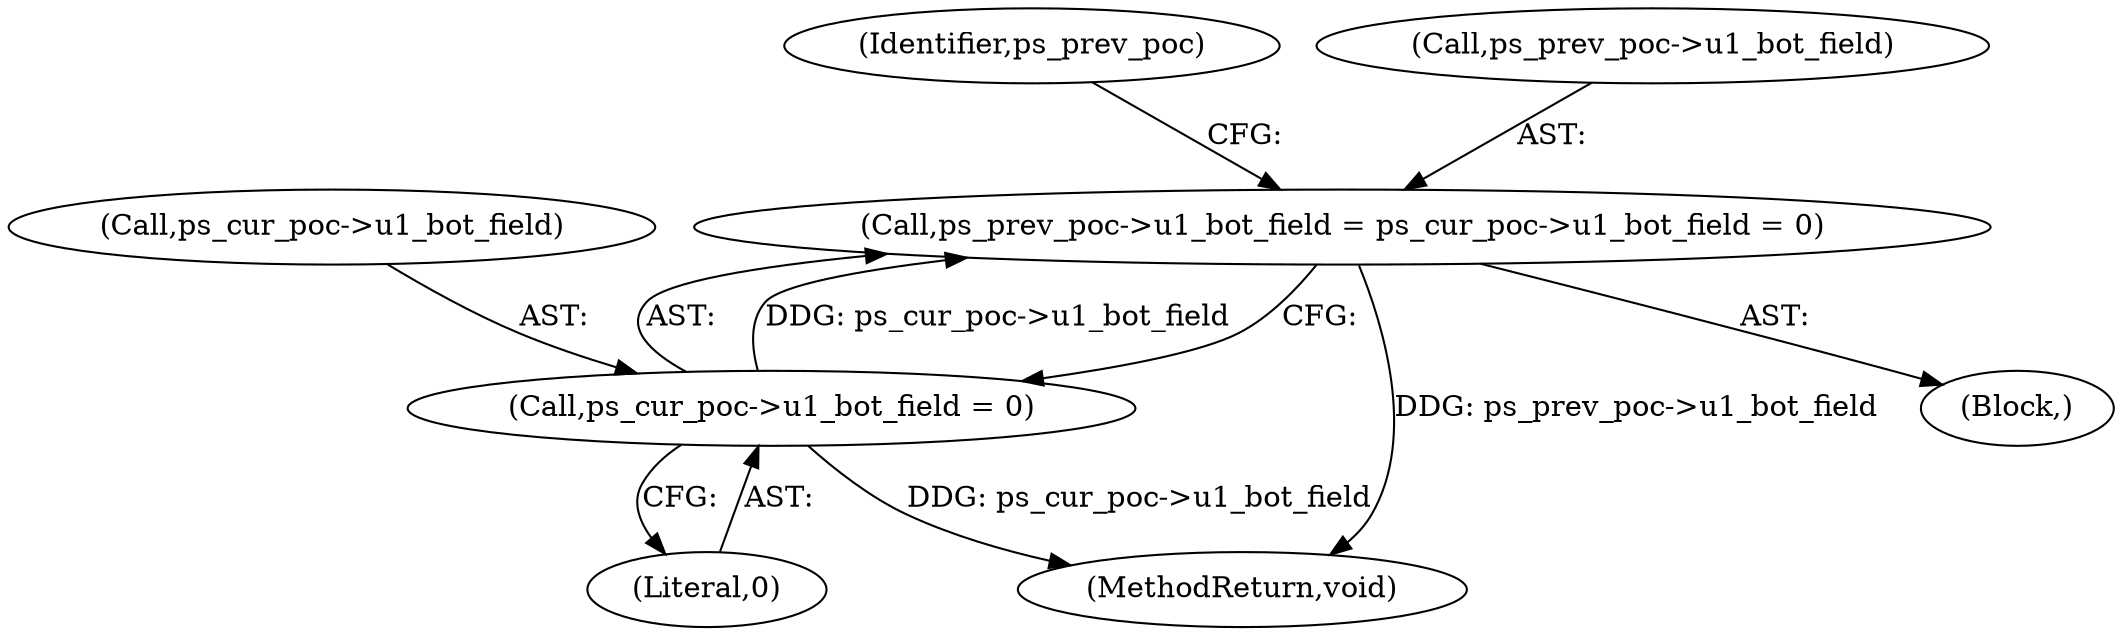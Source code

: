 digraph "0_Android_cc676ebd95247646e67907ccab150fb77a847335@pointer" {
"1000589" [label="(Call,ps_prev_poc->u1_bot_field = ps_cur_poc->u1_bot_field = 0)"];
"1000593" [label="(Call,ps_cur_poc->u1_bot_field = 0)"];
"1000600" [label="(Identifier,ps_prev_poc)"];
"1000963" [label="(MethodReturn,void)"];
"1000597" [label="(Literal,0)"];
"1000593" [label="(Call,ps_cur_poc->u1_bot_field = 0)"];
"1000121" [label="(Block,)"];
"1000589" [label="(Call,ps_prev_poc->u1_bot_field = ps_cur_poc->u1_bot_field = 0)"];
"1000590" [label="(Call,ps_prev_poc->u1_bot_field)"];
"1000594" [label="(Call,ps_cur_poc->u1_bot_field)"];
"1000589" -> "1000121"  [label="AST: "];
"1000589" -> "1000593"  [label="CFG: "];
"1000590" -> "1000589"  [label="AST: "];
"1000593" -> "1000589"  [label="AST: "];
"1000600" -> "1000589"  [label="CFG: "];
"1000589" -> "1000963"  [label="DDG: ps_prev_poc->u1_bot_field"];
"1000593" -> "1000589"  [label="DDG: ps_cur_poc->u1_bot_field"];
"1000593" -> "1000597"  [label="CFG: "];
"1000594" -> "1000593"  [label="AST: "];
"1000597" -> "1000593"  [label="AST: "];
"1000593" -> "1000963"  [label="DDG: ps_cur_poc->u1_bot_field"];
}
